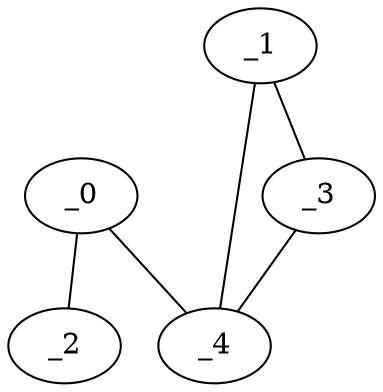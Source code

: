 graph KP1_0026 {
	_0	 [x="0.890145",
		y="2.63435"];
	_2	 [x="0.0269431",
		y="0.778699"];
	_0 -- _2;
	_4	 [x="2.51283",
		y="0.373616"];
	_0 -- _4;
	_1	 [x="2.30321",
		y="3.1965"];
	_3	 [x="0.0030244",
		y="1.71677"];
	_1 -- _3;
	_1 -- _4;
	_3 -- _4;
}
